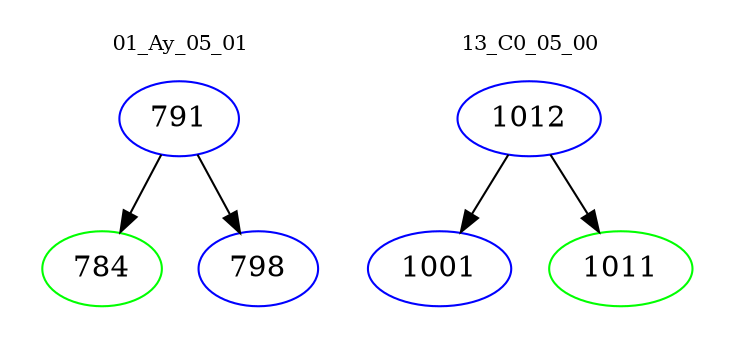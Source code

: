 digraph{
subgraph cluster_0 {
color = white
label = "01_Ay_05_01";
fontsize=10;
T0_791 [label="791", color="blue"]
T0_791 -> T0_784 [color="black"]
T0_784 [label="784", color="green"]
T0_791 -> T0_798 [color="black"]
T0_798 [label="798", color="blue"]
}
subgraph cluster_1 {
color = white
label = "13_C0_05_00";
fontsize=10;
T1_1012 [label="1012", color="blue"]
T1_1012 -> T1_1001 [color="black"]
T1_1001 [label="1001", color="blue"]
T1_1012 -> T1_1011 [color="black"]
T1_1011 [label="1011", color="green"]
}
}
